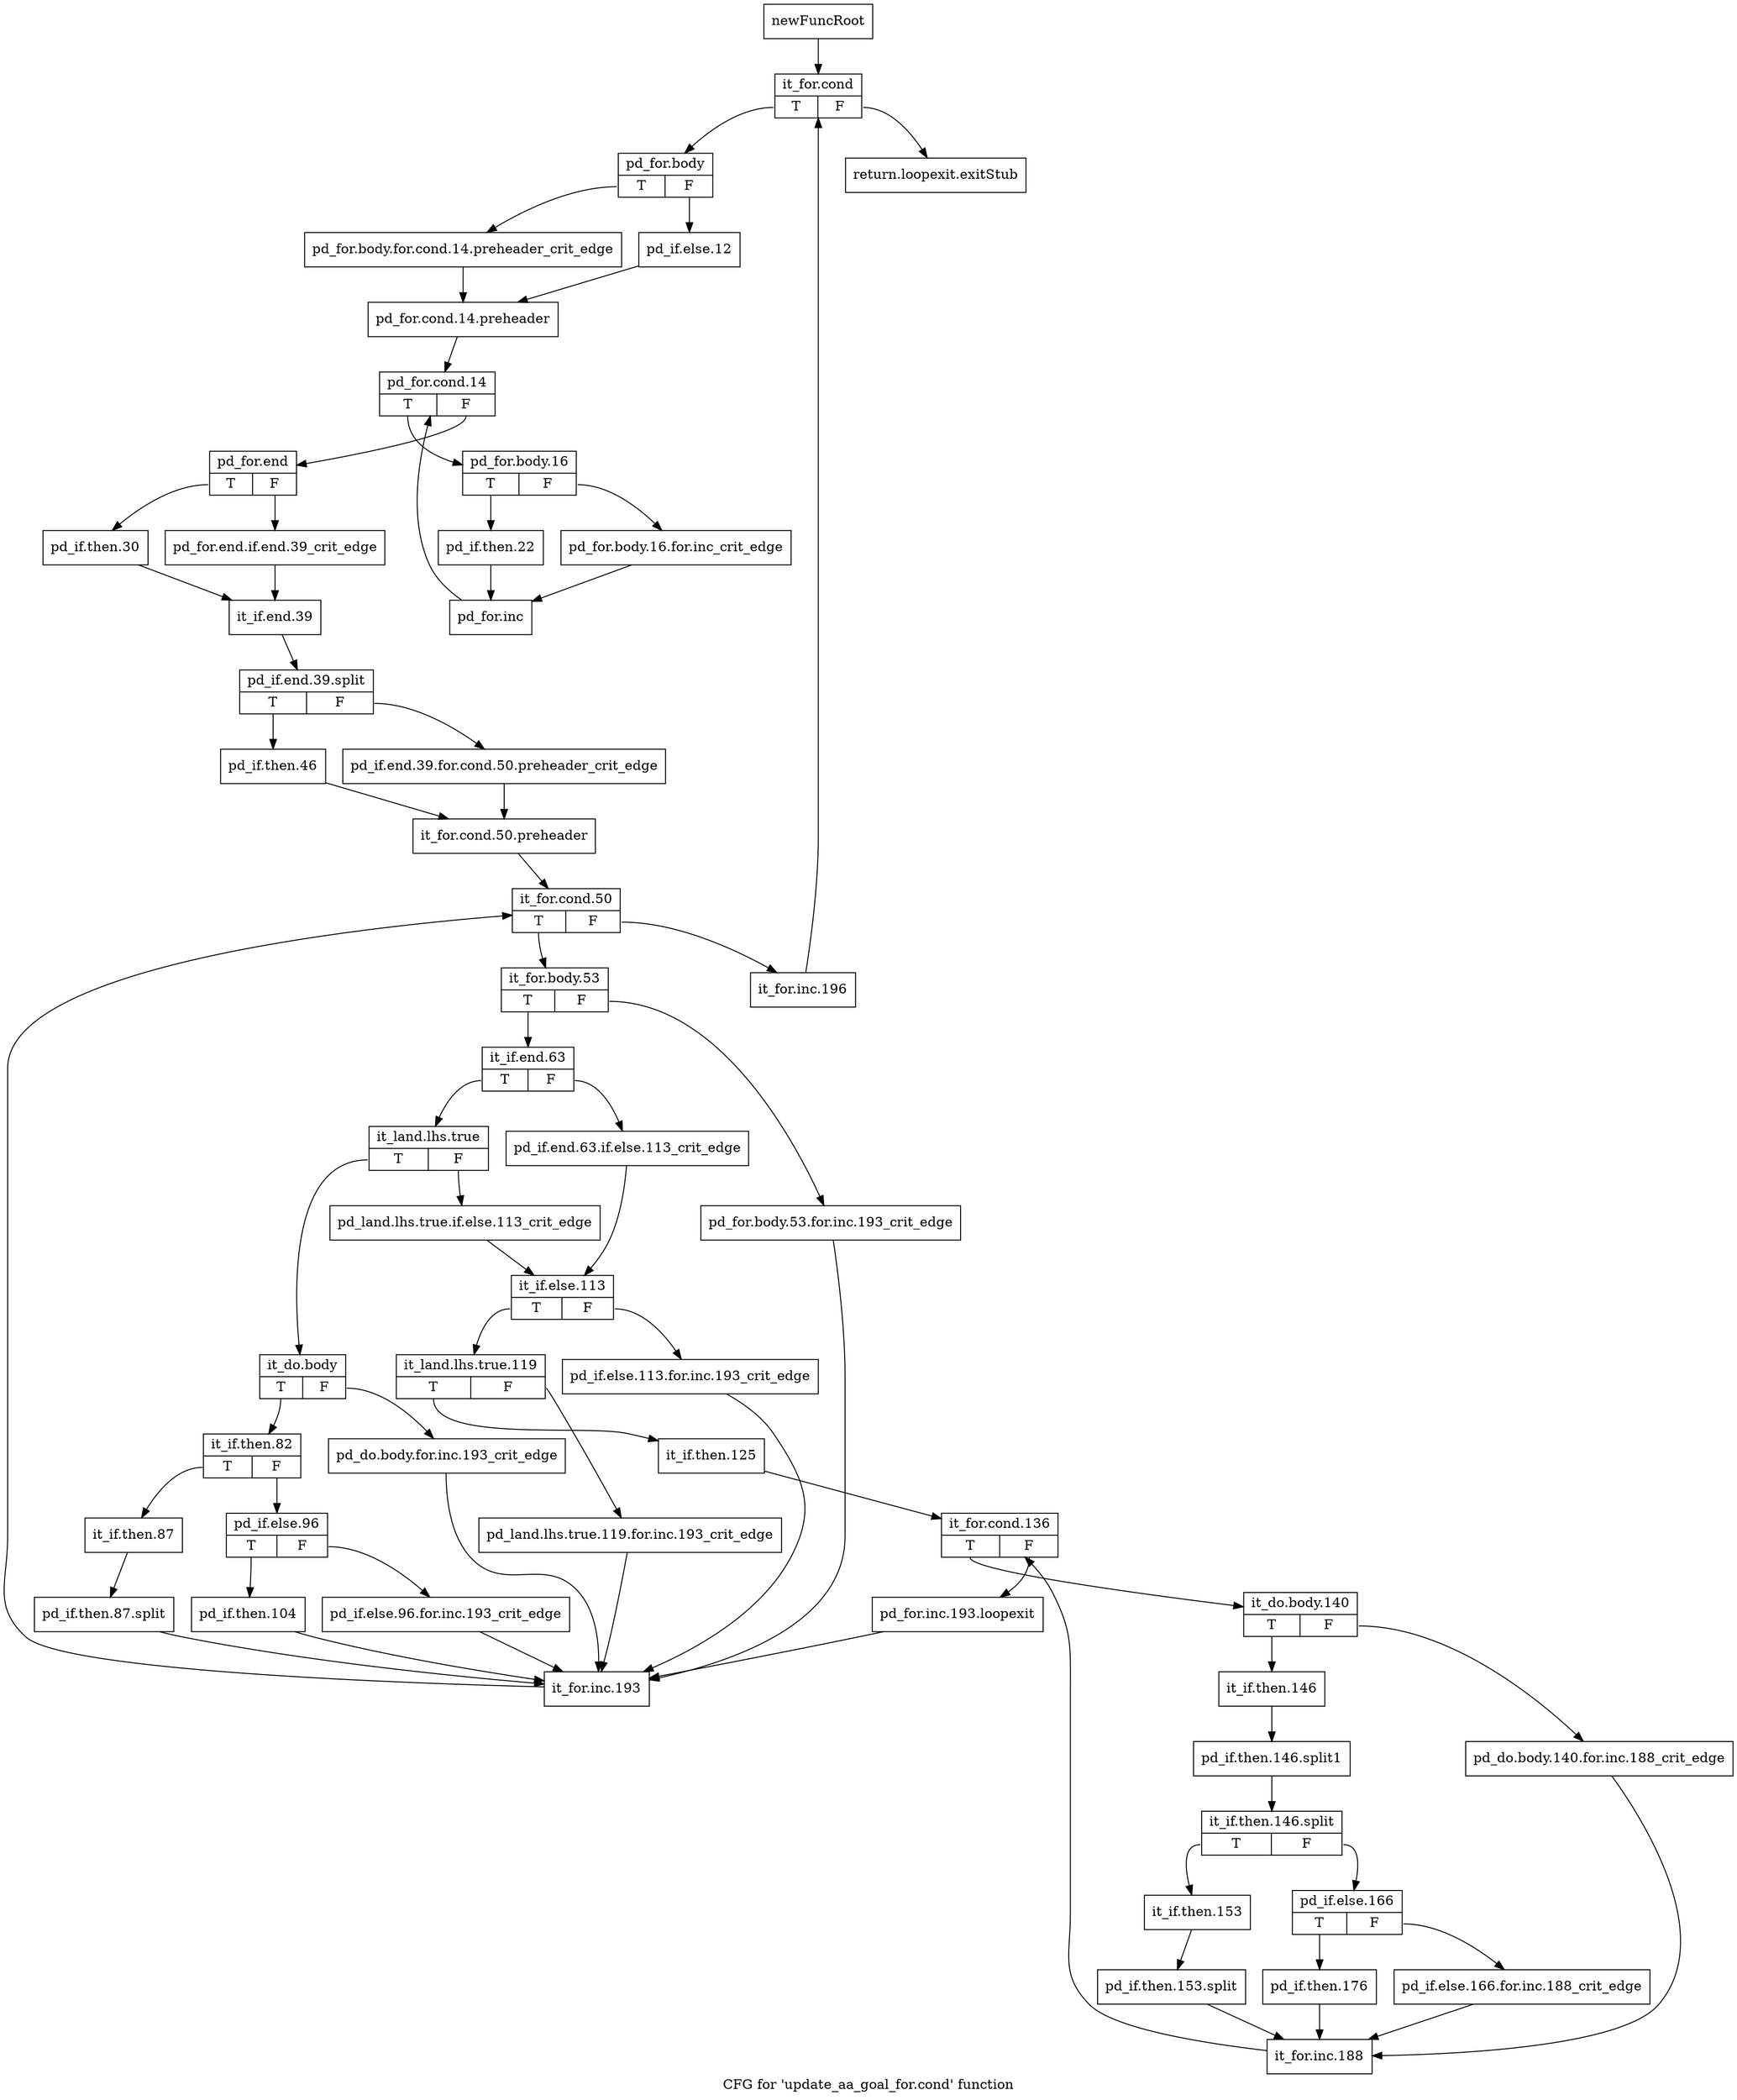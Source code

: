 digraph "CFG for 'update_aa_goal_for.cond' function" {
	label="CFG for 'update_aa_goal_for.cond' function";

	Node0x3eb81f0 [shape=record,label="{newFuncRoot}"];
	Node0x3eb81f0 -> Node0x3eb8290;
	Node0x3eb8240 [shape=record,label="{return.loopexit.exitStub}"];
	Node0x3eb8290 [shape=record,label="{it_for.cond|{<s0>T|<s1>F}}"];
	Node0x3eb8290:s0 -> Node0x3eb82e0;
	Node0x3eb8290:s1 -> Node0x3eb8240;
	Node0x3eb82e0 [shape=record,label="{pd_for.body|{<s0>T|<s1>F}}"];
	Node0x3eb82e0:s0 -> Node0x3eb8380;
	Node0x3eb82e0:s1 -> Node0x3eb8330;
	Node0x3eb8330 [shape=record,label="{pd_if.else.12}"];
	Node0x3eb8330 -> Node0x3eb83d0;
	Node0x3eb8380 [shape=record,label="{pd_for.body.for.cond.14.preheader_crit_edge}"];
	Node0x3eb8380 -> Node0x3eb83d0;
	Node0x3eb83d0 [shape=record,label="{pd_for.cond.14.preheader}"];
	Node0x3eb83d0 -> Node0x3eb8420;
	Node0x3eb8420 [shape=record,label="{pd_for.cond.14|{<s0>T|<s1>F}}"];
	Node0x3eb8420:s0 -> Node0x3ebb400;
	Node0x3eb8420:s1 -> Node0x3eb8470;
	Node0x3eb8470 [shape=record,label="{pd_for.end|{<s0>T|<s1>F}}"];
	Node0x3eb8470:s0 -> Node0x3eb8510;
	Node0x3eb8470:s1 -> Node0x3eb84c0;
	Node0x3eb84c0 [shape=record,label="{pd_for.end.if.end.39_crit_edge}"];
	Node0x3eb84c0 -> Node0x3eb8560;
	Node0x3eb8510 [shape=record,label="{pd_if.then.30}"];
	Node0x3eb8510 -> Node0x3eb8560;
	Node0x3eb8560 [shape=record,label="{it_if.end.39}"];
	Node0x3eb8560 -> Node0x4f82c50;
	Node0x4f82c50 [shape=record,label="{pd_if.end.39.split|{<s0>T|<s1>F}}"];
	Node0x4f82c50:s0 -> Node0x3eb8600;
	Node0x4f82c50:s1 -> Node0x3eb85b0;
	Node0x3eb85b0 [shape=record,label="{pd_if.end.39.for.cond.50.preheader_crit_edge}"];
	Node0x3eb85b0 -> Node0x3eb8650;
	Node0x3eb8600 [shape=record,label="{pd_if.then.46}"];
	Node0x3eb8600 -> Node0x3eb8650;
	Node0x3eb8650 [shape=record,label="{it_for.cond.50.preheader}"];
	Node0x3eb8650 -> Node0x3eb86a0;
	Node0x3eb86a0 [shape=record,label="{it_for.cond.50|{<s0>T|<s1>F}}"];
	Node0x3eb86a0:s0 -> Node0x3eb8740;
	Node0x3eb86a0:s1 -> Node0x3eb86f0;
	Node0x3eb86f0 [shape=record,label="{it_for.inc.196}"];
	Node0x3eb86f0 -> Node0x3eb8290;
	Node0x3eb8740 [shape=record,label="{it_for.body.53|{<s0>T|<s1>F}}"];
	Node0x3eb8740:s0 -> Node0x3eb87e0;
	Node0x3eb8740:s1 -> Node0x3eb8790;
	Node0x3eb8790 [shape=record,label="{pd_for.body.53.for.inc.193_crit_edge}"];
	Node0x3eb8790 -> Node0x3ebb3b0;
	Node0x3eb87e0 [shape=record,label="{it_if.end.63|{<s0>T|<s1>F}}"];
	Node0x3eb87e0:s0 -> Node0x3eb8880;
	Node0x3eb87e0:s1 -> Node0x3eb8830;
	Node0x3eb8830 [shape=record,label="{pd_if.end.63.if.else.113_crit_edge}"];
	Node0x3eb8830 -> Node0x3eb8920;
	Node0x3eb8880 [shape=record,label="{it_land.lhs.true|{<s0>T|<s1>F}}"];
	Node0x3eb8880:s0 -> Node0x3ebb180;
	Node0x3eb8880:s1 -> Node0x3eb88d0;
	Node0x3eb88d0 [shape=record,label="{pd_land.lhs.true.if.else.113_crit_edge}"];
	Node0x3eb88d0 -> Node0x3eb8920;
	Node0x3eb8920 [shape=record,label="{it_if.else.113|{<s0>T|<s1>F}}"];
	Node0x3eb8920:s0 -> Node0x3eb89c0;
	Node0x3eb8920:s1 -> Node0x3eb8970;
	Node0x3eb8970 [shape=record,label="{pd_if.else.113.for.inc.193_crit_edge}"];
	Node0x3eb8970 -> Node0x3ebb3b0;
	Node0x3eb89c0 [shape=record,label="{it_land.lhs.true.119|{<s0>T|<s1>F}}"];
	Node0x3eb89c0:s0 -> Node0x3eb8a60;
	Node0x3eb89c0:s1 -> Node0x3eb8a10;
	Node0x3eb8a10 [shape=record,label="{pd_land.lhs.true.119.for.inc.193_crit_edge}"];
	Node0x3eb8a10 -> Node0x3ebb3b0;
	Node0x3eb8a60 [shape=record,label="{it_if.then.125}"];
	Node0x3eb8a60 -> Node0x3eb8ab0;
	Node0x3eb8ab0 [shape=record,label="{it_for.cond.136|{<s0>T|<s1>F}}"];
	Node0x3eb8ab0:s0 -> Node0x3ebaf00;
	Node0x3eb8ab0:s1 -> Node0x3eb8b00;
	Node0x3eb8b00 [shape=record,label="{pd_for.inc.193.loopexit}"];
	Node0x3eb8b00 -> Node0x3ebb3b0;
	Node0x3ebaf00 [shape=record,label="{it_do.body.140|{<s0>T|<s1>F}}"];
	Node0x3ebaf00:s0 -> Node0x3ebafa0;
	Node0x3ebaf00:s1 -> Node0x3ebaf50;
	Node0x3ebaf50 [shape=record,label="{pd_do.body.140.for.inc.188_crit_edge}"];
	Node0x3ebaf50 -> Node0x3ebb130;
	Node0x3ebafa0 [shape=record,label="{it_if.then.146}"];
	Node0x3ebafa0 -> Node0x4f80b60;
	Node0x4f80b60 [shape=record,label="{pd_if.then.146.split1}"];
	Node0x4f80b60 -> Node0x4f49530;
	Node0x4f49530 [shape=record,label="{it_if.then.146.split|{<s0>T|<s1>F}}"];
	Node0x4f49530:s0 -> Node0x3ebb0e0;
	Node0x4f49530:s1 -> Node0x3ebaff0;
	Node0x3ebaff0 [shape=record,label="{pd_if.else.166|{<s0>T|<s1>F}}"];
	Node0x3ebaff0:s0 -> Node0x3ebb090;
	Node0x3ebaff0:s1 -> Node0x3ebb040;
	Node0x3ebb040 [shape=record,label="{pd_if.else.166.for.inc.188_crit_edge}"];
	Node0x3ebb040 -> Node0x3ebb130;
	Node0x3ebb090 [shape=record,label="{pd_if.then.176}"];
	Node0x3ebb090 -> Node0x3ebb130;
	Node0x3ebb0e0 [shape=record,label="{it_if.then.153}"];
	Node0x3ebb0e0 -> Node0x4f49330;
	Node0x4f49330 [shape=record,label="{pd_if.then.153.split}"];
	Node0x4f49330 -> Node0x3ebb130;
	Node0x3ebb130 [shape=record,label="{it_for.inc.188}"];
	Node0x3ebb130 -> Node0x3eb8ab0;
	Node0x3ebb180 [shape=record,label="{it_do.body|{<s0>T|<s1>F}}"];
	Node0x3ebb180:s0 -> Node0x3ebb220;
	Node0x3ebb180:s1 -> Node0x3ebb1d0;
	Node0x3ebb1d0 [shape=record,label="{pd_do.body.for.inc.193_crit_edge}"];
	Node0x3ebb1d0 -> Node0x3ebb3b0;
	Node0x3ebb220 [shape=record,label="{it_if.then.82|{<s0>T|<s1>F}}"];
	Node0x3ebb220:s0 -> Node0x3ebb360;
	Node0x3ebb220:s1 -> Node0x3ebb270;
	Node0x3ebb270 [shape=record,label="{pd_if.else.96|{<s0>T|<s1>F}}"];
	Node0x3ebb270:s0 -> Node0x3ebb310;
	Node0x3ebb270:s1 -> Node0x3ebb2c0;
	Node0x3ebb2c0 [shape=record,label="{pd_if.else.96.for.inc.193_crit_edge}"];
	Node0x3ebb2c0 -> Node0x3ebb3b0;
	Node0x3ebb310 [shape=record,label="{pd_if.then.104}"];
	Node0x3ebb310 -> Node0x3ebb3b0;
	Node0x3ebb360 [shape=record,label="{it_if.then.87}"];
	Node0x3ebb360 -> Node0x4f83260;
	Node0x4f83260 [shape=record,label="{pd_if.then.87.split}"];
	Node0x4f83260 -> Node0x3ebb3b0;
	Node0x3ebb3b0 [shape=record,label="{it_for.inc.193}"];
	Node0x3ebb3b0 -> Node0x3eb86a0;
	Node0x3ebb400 [shape=record,label="{pd_for.body.16|{<s0>T|<s1>F}}"];
	Node0x3ebb400:s0 -> Node0x3ebb4a0;
	Node0x3ebb400:s1 -> Node0x3ebb450;
	Node0x3ebb450 [shape=record,label="{pd_for.body.16.for.inc_crit_edge}"];
	Node0x3ebb450 -> Node0x3ebb4f0;
	Node0x3ebb4a0 [shape=record,label="{pd_if.then.22}"];
	Node0x3ebb4a0 -> Node0x3ebb4f0;
	Node0x3ebb4f0 [shape=record,label="{pd_for.inc}"];
	Node0x3ebb4f0 -> Node0x3eb8420;
}
